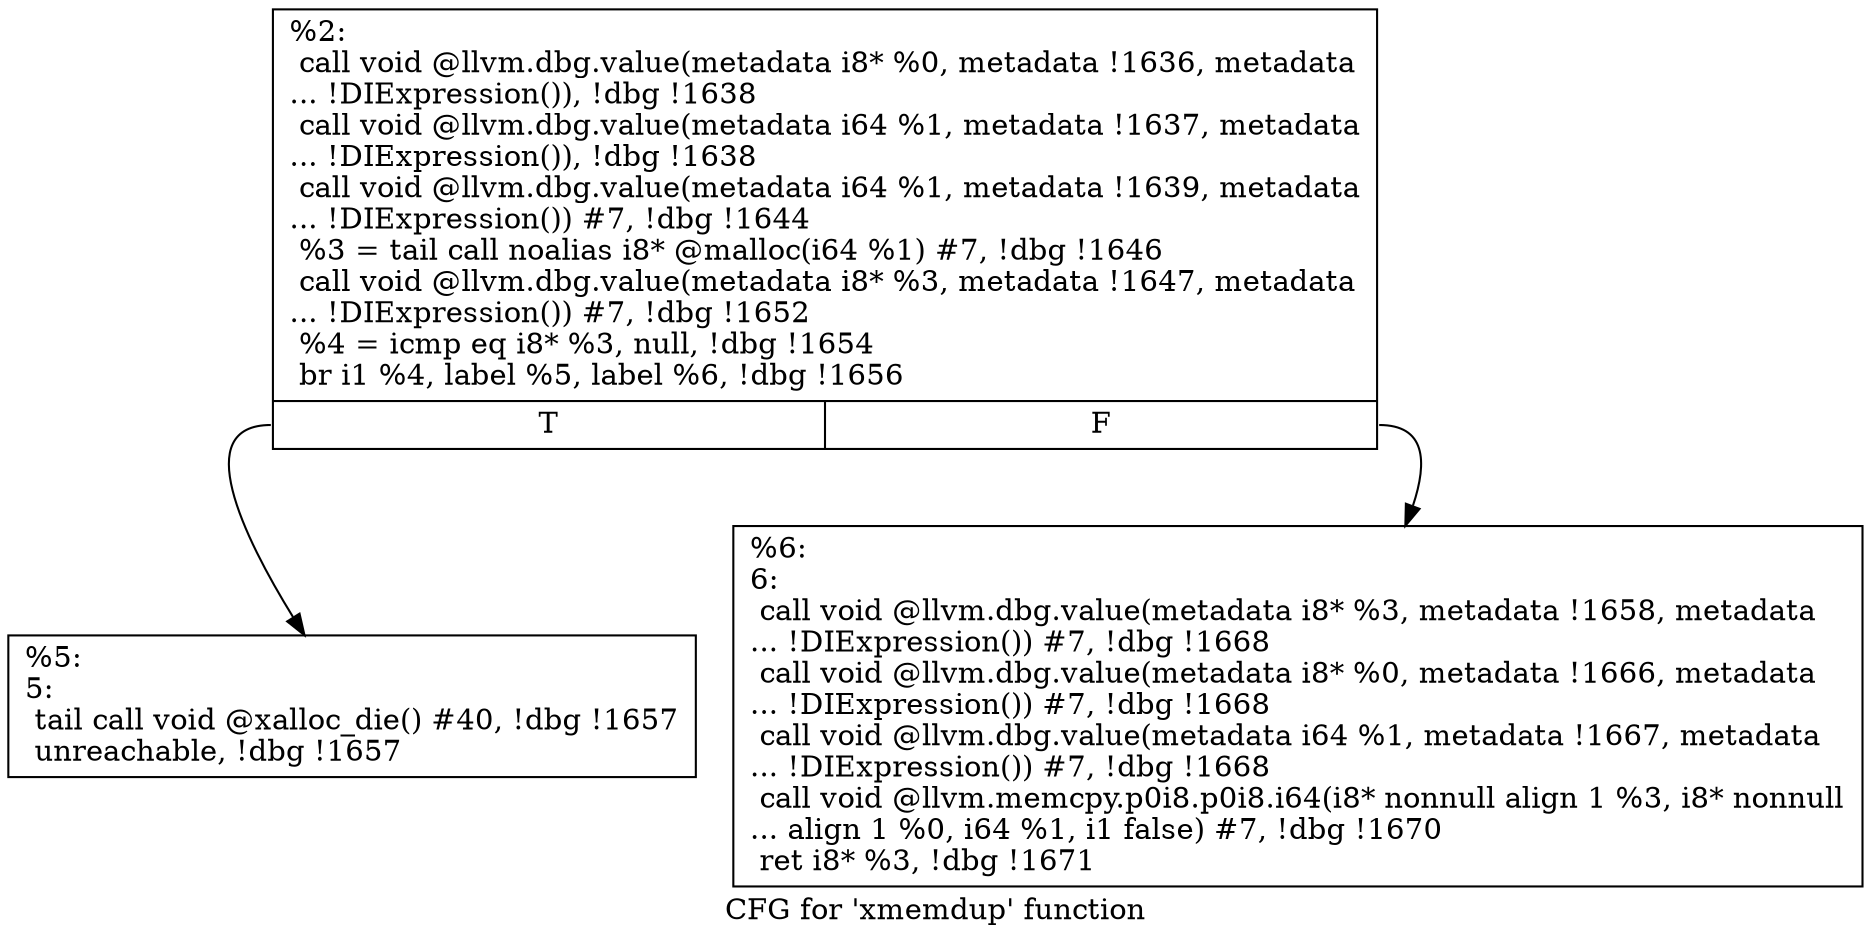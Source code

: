 digraph "CFG for 'xmemdup' function" {
	label="CFG for 'xmemdup' function";

	Node0x13b9580 [shape=record,label="{%2:\l  call void @llvm.dbg.value(metadata i8* %0, metadata !1636, metadata\l... !DIExpression()), !dbg !1638\l  call void @llvm.dbg.value(metadata i64 %1, metadata !1637, metadata\l... !DIExpression()), !dbg !1638\l  call void @llvm.dbg.value(metadata i64 %1, metadata !1639, metadata\l... !DIExpression()) #7, !dbg !1644\l  %3 = tail call noalias i8* @malloc(i64 %1) #7, !dbg !1646\l  call void @llvm.dbg.value(metadata i8* %3, metadata !1647, metadata\l... !DIExpression()) #7, !dbg !1652\l  %4 = icmp eq i8* %3, null, !dbg !1654\l  br i1 %4, label %5, label %6, !dbg !1656\l|{<s0>T|<s1>F}}"];
	Node0x13b9580:s0 -> Node0x13ba2a0;
	Node0x13b9580:s1 -> Node0x13ba2f0;
	Node0x13ba2a0 [shape=record,label="{%5:\l5:                                                \l  tail call void @xalloc_die() #40, !dbg !1657\l  unreachable, !dbg !1657\l}"];
	Node0x13ba2f0 [shape=record,label="{%6:\l6:                                                \l  call void @llvm.dbg.value(metadata i8* %3, metadata !1658, metadata\l... !DIExpression()) #7, !dbg !1668\l  call void @llvm.dbg.value(metadata i8* %0, metadata !1666, metadata\l... !DIExpression()) #7, !dbg !1668\l  call void @llvm.dbg.value(metadata i64 %1, metadata !1667, metadata\l... !DIExpression()) #7, !dbg !1668\l  call void @llvm.memcpy.p0i8.p0i8.i64(i8* nonnull align 1 %3, i8* nonnull\l... align 1 %0, i64 %1, i1 false) #7, !dbg !1670\l  ret i8* %3, !dbg !1671\l}"];
}
